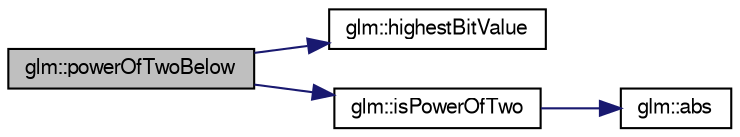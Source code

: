 digraph G
{
  bgcolor="transparent";
  edge [fontname="FreeSans",fontsize=10,labelfontname="FreeSans",labelfontsize=10];
  node [fontname="FreeSans",fontsize=10,shape=record];
  rankdir=LR;
  Node1 [label="glm::powerOfTwoBelow",height=0.2,width=0.4,color="black", fillcolor="grey75", style="filled" fontcolor="black"];
  Node1 -> Node2 [color="midnightblue",fontsize=10,style="solid"];
  Node2 [label="glm::highestBitValue",height=0.2,width=0.4,color="black",URL="$group__gtx__bit.html#gda4310fc2dd8db30392da133067ed13e"];
  Node1 -> Node3 [color="midnightblue",fontsize=10,style="solid"];
  Node3 [label="glm::isPowerOfTwo",height=0.2,width=0.4,color="black",URL="$group__gtx__bit.html#g2b12722968dabd423334391d1fd42acd"];
  Node3 -> Node4 [color="midnightblue",fontsize=10,style="solid"];
  Node4 [label="glm::abs",height=0.2,width=0.4,color="black",URL="$group__core__func__common.html#gab4b95b47f2918ce6e7ac279a0ba27c1"];
}
